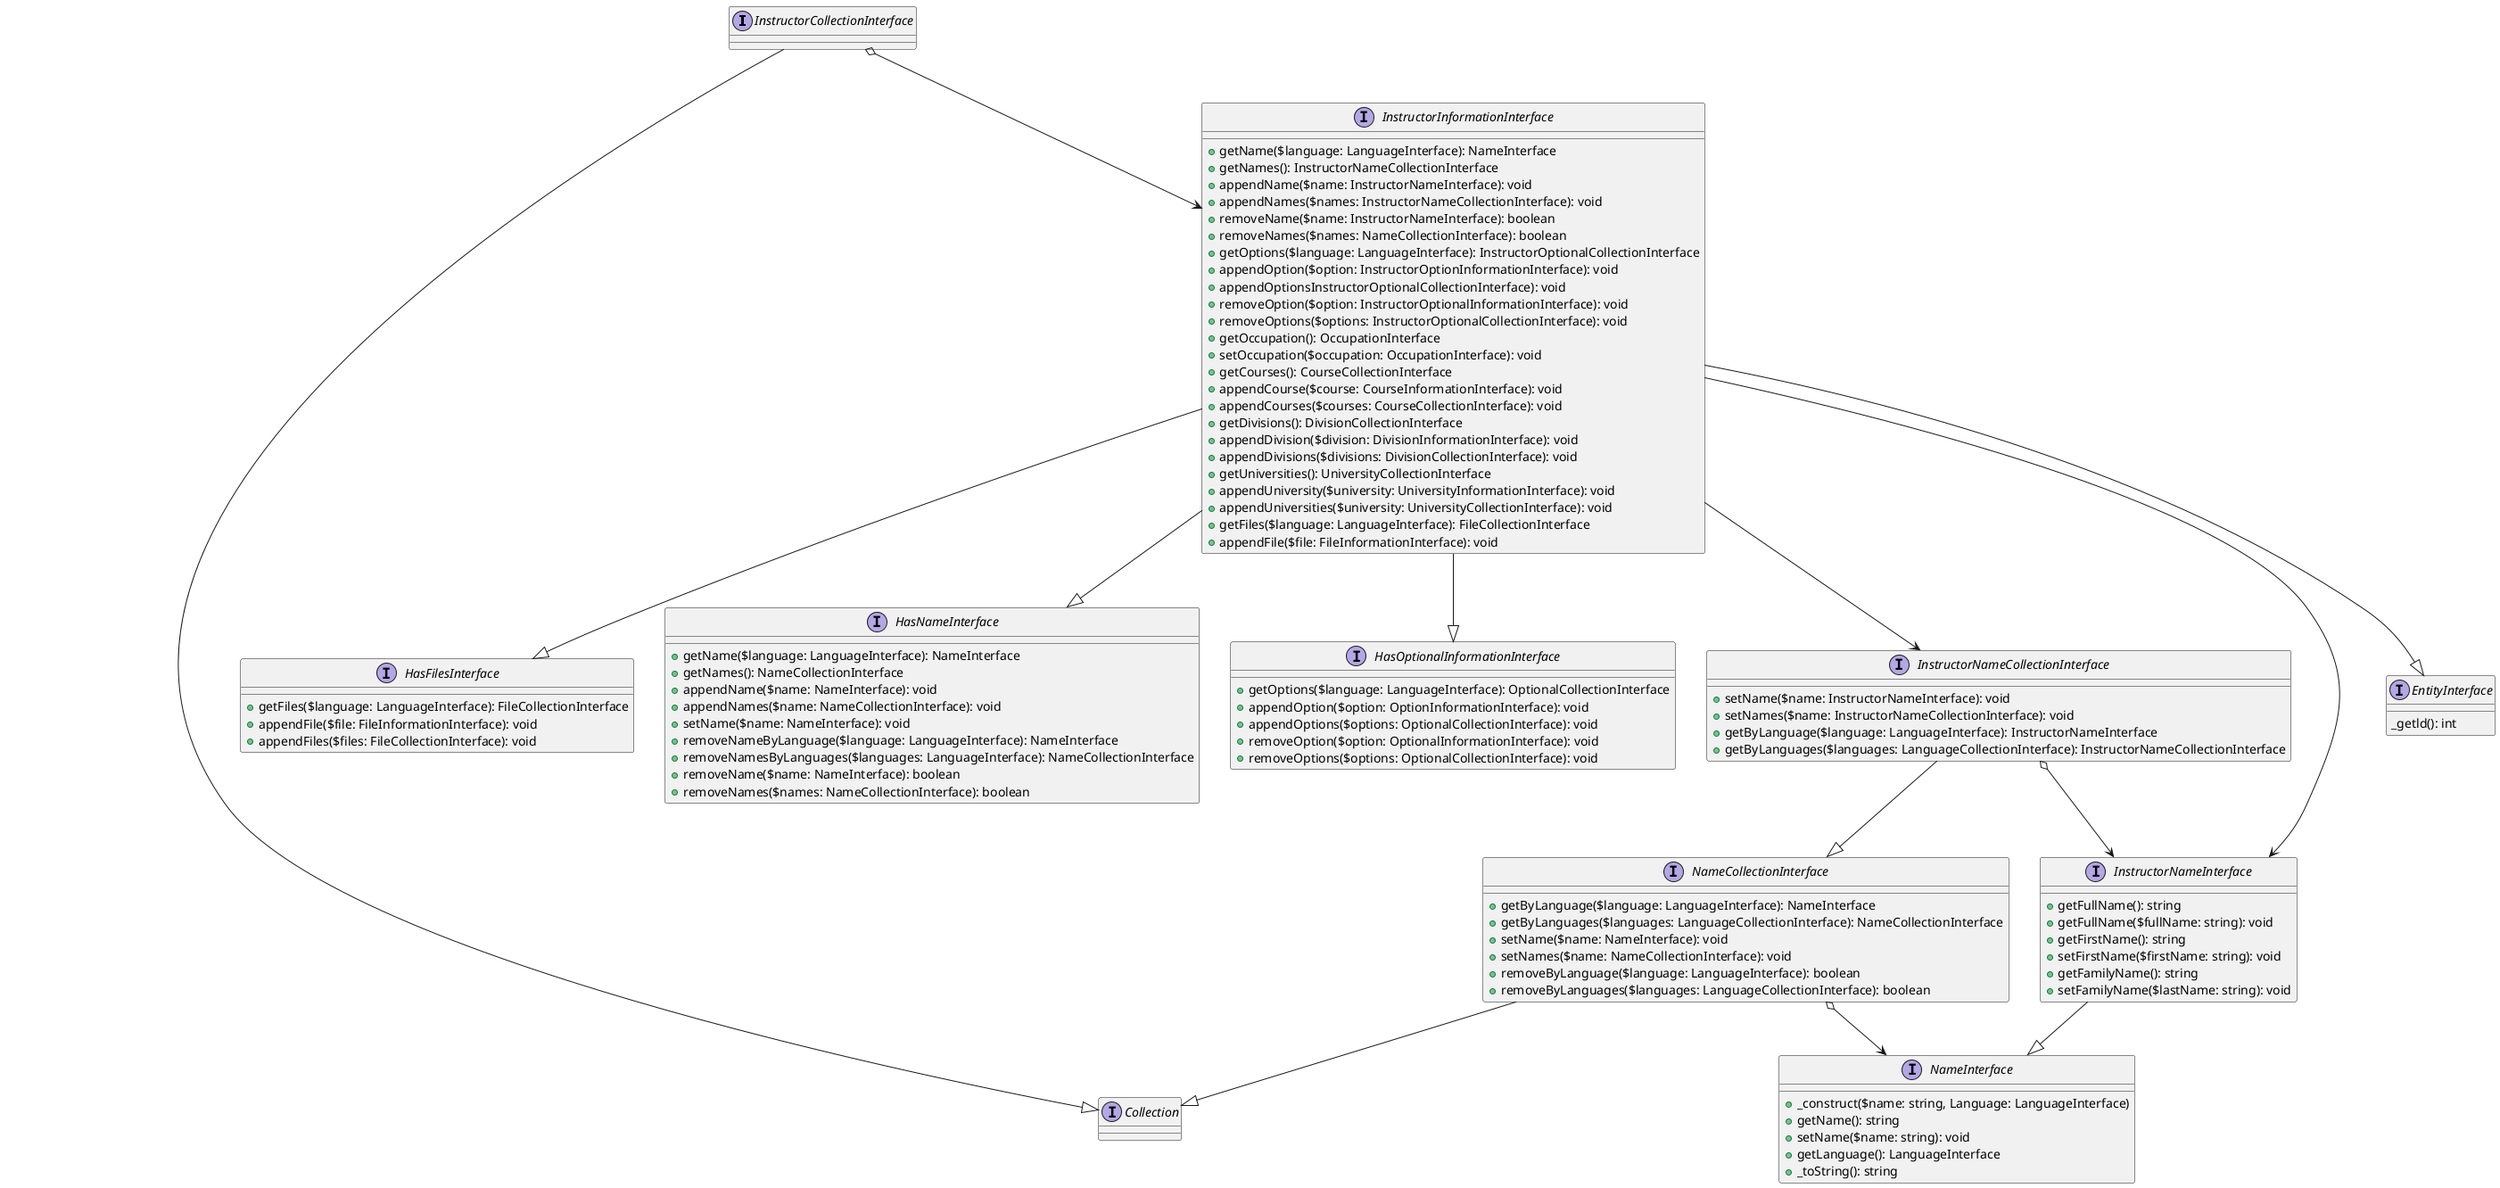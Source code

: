 @startuml

interface InstructorCollectionInterface

interface Collection

interface EntityInterface {
    _getld(): int
}

interface HasFilesInterface {
    +getFiles($language: LanguageInterface): FileCollectionInterface
    +appendFile($file: FileInformationInterface): void
    +appendFiles($files: FileCollectionInterface): void
}

interface HasNameInterface {
    +getName($language: LanguageInterface): NameInterface
    +getNames(): NameCollectionInterface
    +appendName($name: NameInterface): void
    +appendNames($name: NameCollectionInterface): void
    +setName($name: NameInterface): void
    +removeNameByLanguage($language: LanguageInterface): NameInterface
    +removeNamesByLanguages($languages: LanguageInterface): NameCollectionInterface
    +removeName($name: NameInterface): boolean
    +removeNames($names: NameCollectionInterface): boolean
}

interface HasOptionalInformationInterface {
    +getOptions($language: LanguageInterface): OptionalCollectionInterface
    +appendOption($option: OptionInformationInterface): void
    +appendOptions($options: OptionalCollectionInterface): void
    +removeOption($option: OptionalInformationInterface): void
    +removeOptions($options: OptionalCollectionInterface): void
}

interface InstructorNameInterface {
    +getFullName(): string
    +getFullName($fullName: string): void
    +getFirstName(): string
    +setFirstName($firstName: string): void
    +getFamilyName(): string
    +setFamilyName($lastName: string): void
}

interface InstructorNameCollectionInterface {
    +setName($name: InstructorNameInterface): void
    +setNames($name: InstructorNameCollectionInterface): void
    +getByLanguage($language: LanguageInterface): InstructorNameInterface
    +getByLanguages($languages: LanguageCollectionInterface): InstructorNameCollectionInterface
}

interface NameInterface {
    +_construct($name: string, Language: LanguageInterface)
    +getName(): string
    +setName($name: string): void
    +getLanguage(): LanguageInterface
    +_toString(): string
}

interface NameCollectionInterface {
    +getByLanguage($language: LanguageInterface): NameInterface
    +getByLanguages($languages: LanguageCollectionInterface): NameCollectionInterface
    +setName($name: NameInterface): void
    +setNames($name: NameCollectionInterface): void
    +removeByLanguage($language: LanguageInterface): boolean
    +removeByLanguages($languages: LanguageCollectionInterface): boolean
}

interface InstructorInformationInterface {
    +getName($language: LanguageInterface): NameInterface
    +getNames(): InstructorNameCollectionInterface
    +appendName($name: InstructorNameInterface): void
    +appendNames($names: InstructorNameCollectionInterface): void
    +removeName($name: InstructorNameInterface): boolean
    +removeNames($names: NameCollectionInterface): boolean
    +getOptions($language: LanguageInterface): InstructorOptionalCollectionInterface
    +appendOption($option: InstructorOptionInformationInterface): void
    +appendOptionsInstructorOptionalCollectionInterface): void
    +removeOption($option: InstructorOptionalInformationInterface): void
    +removeOptions($options: InstructorOptionalCollectionInterface): void
    +getOccupation(): OccupationInterface
    +setOccupation($occupation: OccupationInterface): void
    +getCourses(): CourseCollectionInterface
    +appendCourse($course: CourseInformationInterface): void
    +appendCourses($courses: CourseCollectionInterface): void
    +getDivisions(): DivisionCollectionInterface
    +appendDivision($division: DivisionInformationInterface): void
    +appendDivisions($divisions: DivisionCollectionInterface): void
    +getUniversities(): UniversityCollectionInterface
    +appendUniversity($university: UniversityInformationInterface): void
    +appendUniversities($university: UniversityCollectionInterface): void
    +getFiles($language: LanguageInterface): FileCollectionInterface
    +appendFile($file: FileInformationInterface): void
}

InstructorCollectionInterface --|> Collection

InstructorCollectionInterface o--> InstructorInformationInterface

InstructorInformationInterface --|> EntityInterface

InstructorInformationInterface --|> HasFilesInterface

InstructorInformationInterface --|> HasNameInterface

InstructorInformationInterface --|> HasOptionalInformationInterface

InstructorInformationInterface --> InstructorNameInterface

InstructorInformationInterface --> InstructorNameCollectionInterface

InstructorNameInterface --|> NameInterface

InstructorNameCollectionInterface o--> InstructorNameInterface

InstructorNameCollectionInterface --|> NameCollectionInterface

NameCollectionInterface o--> NameInterface

NameCollectionInterface --|> Collection


@enduml